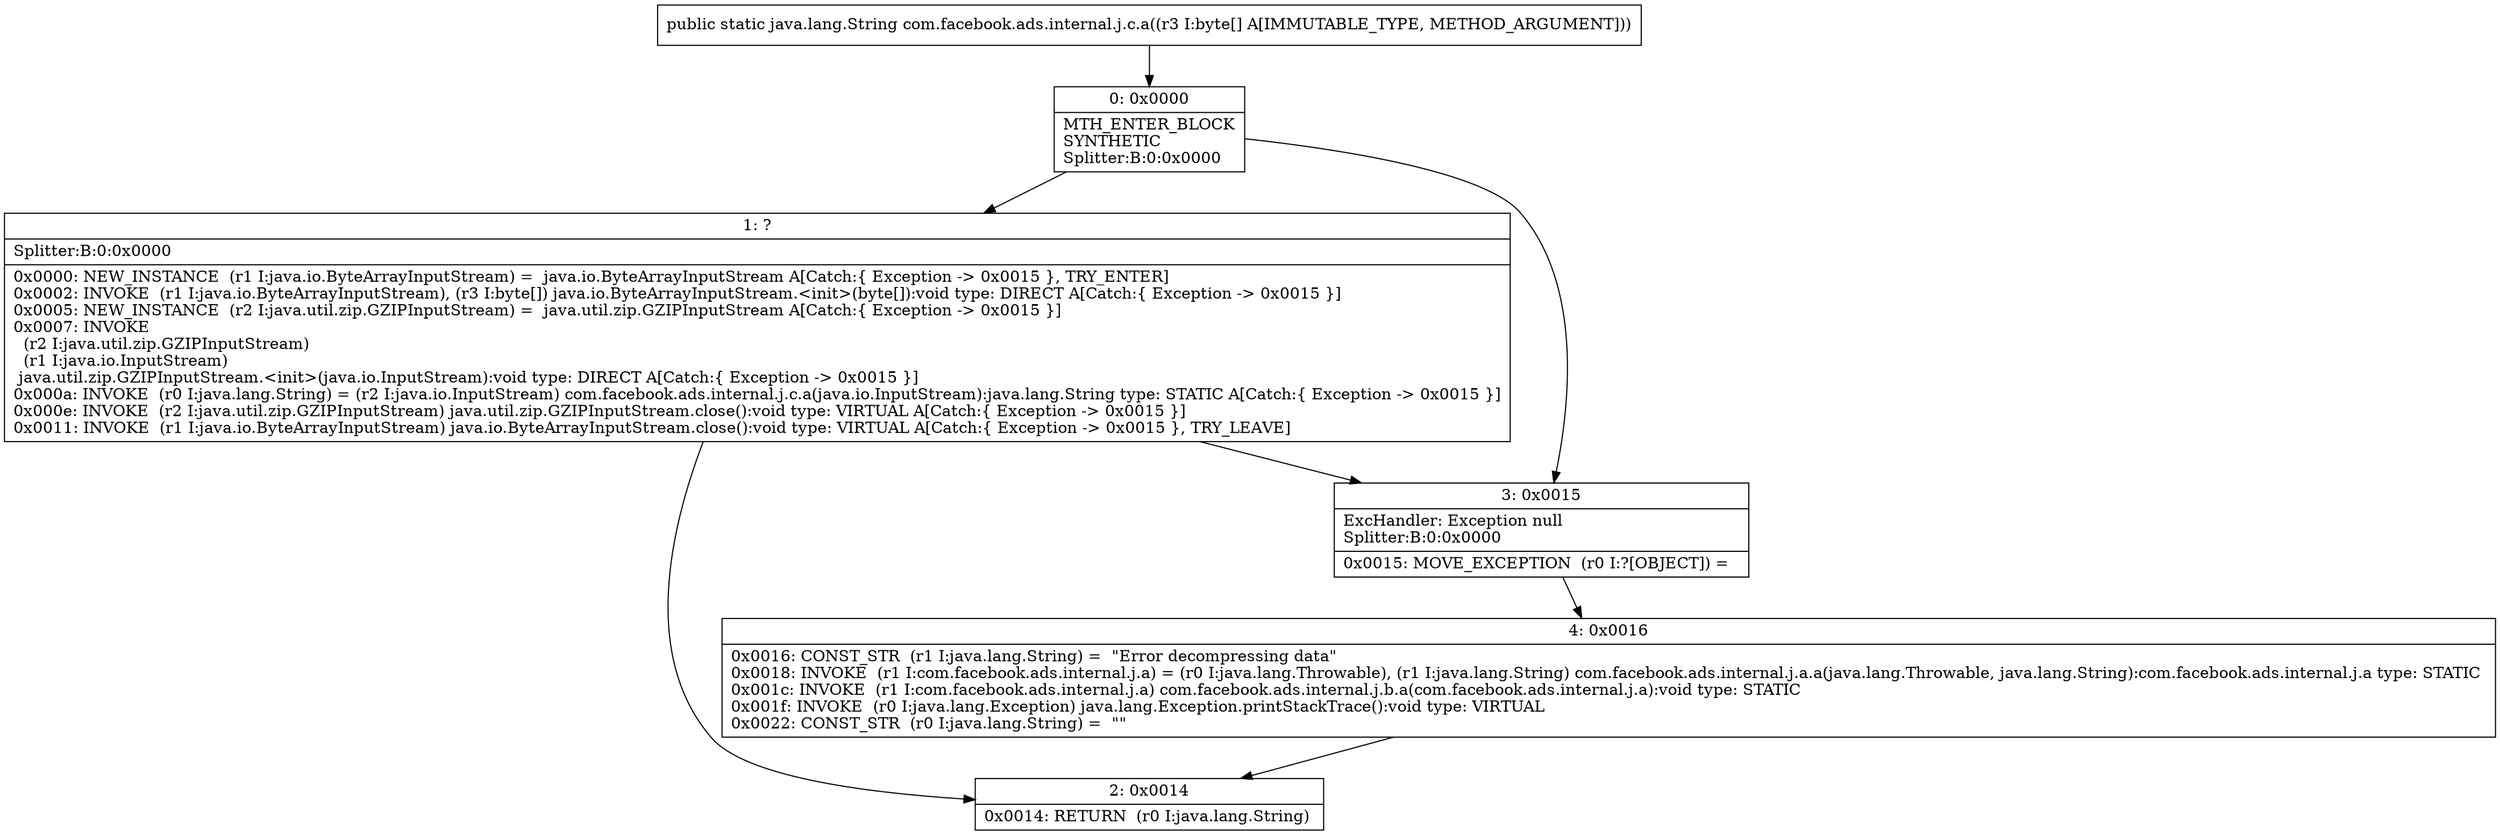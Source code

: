 digraph "CFG forcom.facebook.ads.internal.j.c.a([B)Ljava\/lang\/String;" {
Node_0 [shape=record,label="{0\:\ 0x0000|MTH_ENTER_BLOCK\lSYNTHETIC\lSplitter:B:0:0x0000\l}"];
Node_1 [shape=record,label="{1\:\ ?|Splitter:B:0:0x0000\l|0x0000: NEW_INSTANCE  (r1 I:java.io.ByteArrayInputStream) =  java.io.ByteArrayInputStream A[Catch:\{ Exception \-\> 0x0015 \}, TRY_ENTER]\l0x0002: INVOKE  (r1 I:java.io.ByteArrayInputStream), (r3 I:byte[]) java.io.ByteArrayInputStream.\<init\>(byte[]):void type: DIRECT A[Catch:\{ Exception \-\> 0x0015 \}]\l0x0005: NEW_INSTANCE  (r2 I:java.util.zip.GZIPInputStream) =  java.util.zip.GZIPInputStream A[Catch:\{ Exception \-\> 0x0015 \}]\l0x0007: INVOKE  \l  (r2 I:java.util.zip.GZIPInputStream)\l  (r1 I:java.io.InputStream)\l java.util.zip.GZIPInputStream.\<init\>(java.io.InputStream):void type: DIRECT A[Catch:\{ Exception \-\> 0x0015 \}]\l0x000a: INVOKE  (r0 I:java.lang.String) = (r2 I:java.io.InputStream) com.facebook.ads.internal.j.c.a(java.io.InputStream):java.lang.String type: STATIC A[Catch:\{ Exception \-\> 0x0015 \}]\l0x000e: INVOKE  (r2 I:java.util.zip.GZIPInputStream) java.util.zip.GZIPInputStream.close():void type: VIRTUAL A[Catch:\{ Exception \-\> 0x0015 \}]\l0x0011: INVOKE  (r1 I:java.io.ByteArrayInputStream) java.io.ByteArrayInputStream.close():void type: VIRTUAL A[Catch:\{ Exception \-\> 0x0015 \}, TRY_LEAVE]\l}"];
Node_2 [shape=record,label="{2\:\ 0x0014|0x0014: RETURN  (r0 I:java.lang.String) \l}"];
Node_3 [shape=record,label="{3\:\ 0x0015|ExcHandler: Exception null\lSplitter:B:0:0x0000\l|0x0015: MOVE_EXCEPTION  (r0 I:?[OBJECT]) =  \l}"];
Node_4 [shape=record,label="{4\:\ 0x0016|0x0016: CONST_STR  (r1 I:java.lang.String) =  \"Error decompressing data\" \l0x0018: INVOKE  (r1 I:com.facebook.ads.internal.j.a) = (r0 I:java.lang.Throwable), (r1 I:java.lang.String) com.facebook.ads.internal.j.a.a(java.lang.Throwable, java.lang.String):com.facebook.ads.internal.j.a type: STATIC \l0x001c: INVOKE  (r1 I:com.facebook.ads.internal.j.a) com.facebook.ads.internal.j.b.a(com.facebook.ads.internal.j.a):void type: STATIC \l0x001f: INVOKE  (r0 I:java.lang.Exception) java.lang.Exception.printStackTrace():void type: VIRTUAL \l0x0022: CONST_STR  (r0 I:java.lang.String) =  \"\" \l}"];
MethodNode[shape=record,label="{public static java.lang.String com.facebook.ads.internal.j.c.a((r3 I:byte[] A[IMMUTABLE_TYPE, METHOD_ARGUMENT])) }"];
MethodNode -> Node_0;
Node_0 -> Node_1;
Node_0 -> Node_3;
Node_1 -> Node_2;
Node_1 -> Node_3;
Node_3 -> Node_4;
Node_4 -> Node_2;
}

